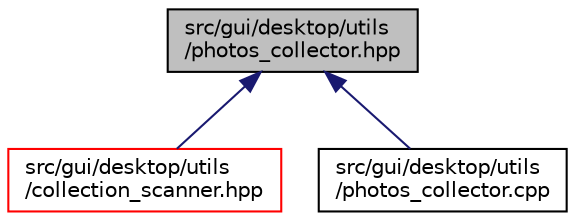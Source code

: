 digraph "src/gui/desktop/utils/photos_collector.hpp"
{
 // LATEX_PDF_SIZE
  edge [fontname="Helvetica",fontsize="10",labelfontname="Helvetica",labelfontsize="10"];
  node [fontname="Helvetica",fontsize="10",shape=record];
  Node1 [label="src/gui/desktop/utils\l/photos_collector.hpp",height=0.2,width=0.4,color="black", fillcolor="grey75", style="filled", fontcolor="black",tooltip=" "];
  Node1 -> Node2 [dir="back",color="midnightblue",fontsize="10",style="solid",fontname="Helvetica"];
  Node2 [label="src/gui/desktop/utils\l/collection_scanner.hpp",height=0.2,width=0.4,color="red", fillcolor="white", style="filled",URL="$collection__scanner_8hpp.html",tooltip=" "];
  Node1 -> Node5 [dir="back",color="midnightblue",fontsize="10",style="solid",fontname="Helvetica"];
  Node5 [label="src/gui/desktop/utils\l/photos_collector.cpp",height=0.2,width=0.4,color="black", fillcolor="white", style="filled",URL="$photos__collector_8cpp.html",tooltip=" "];
}

